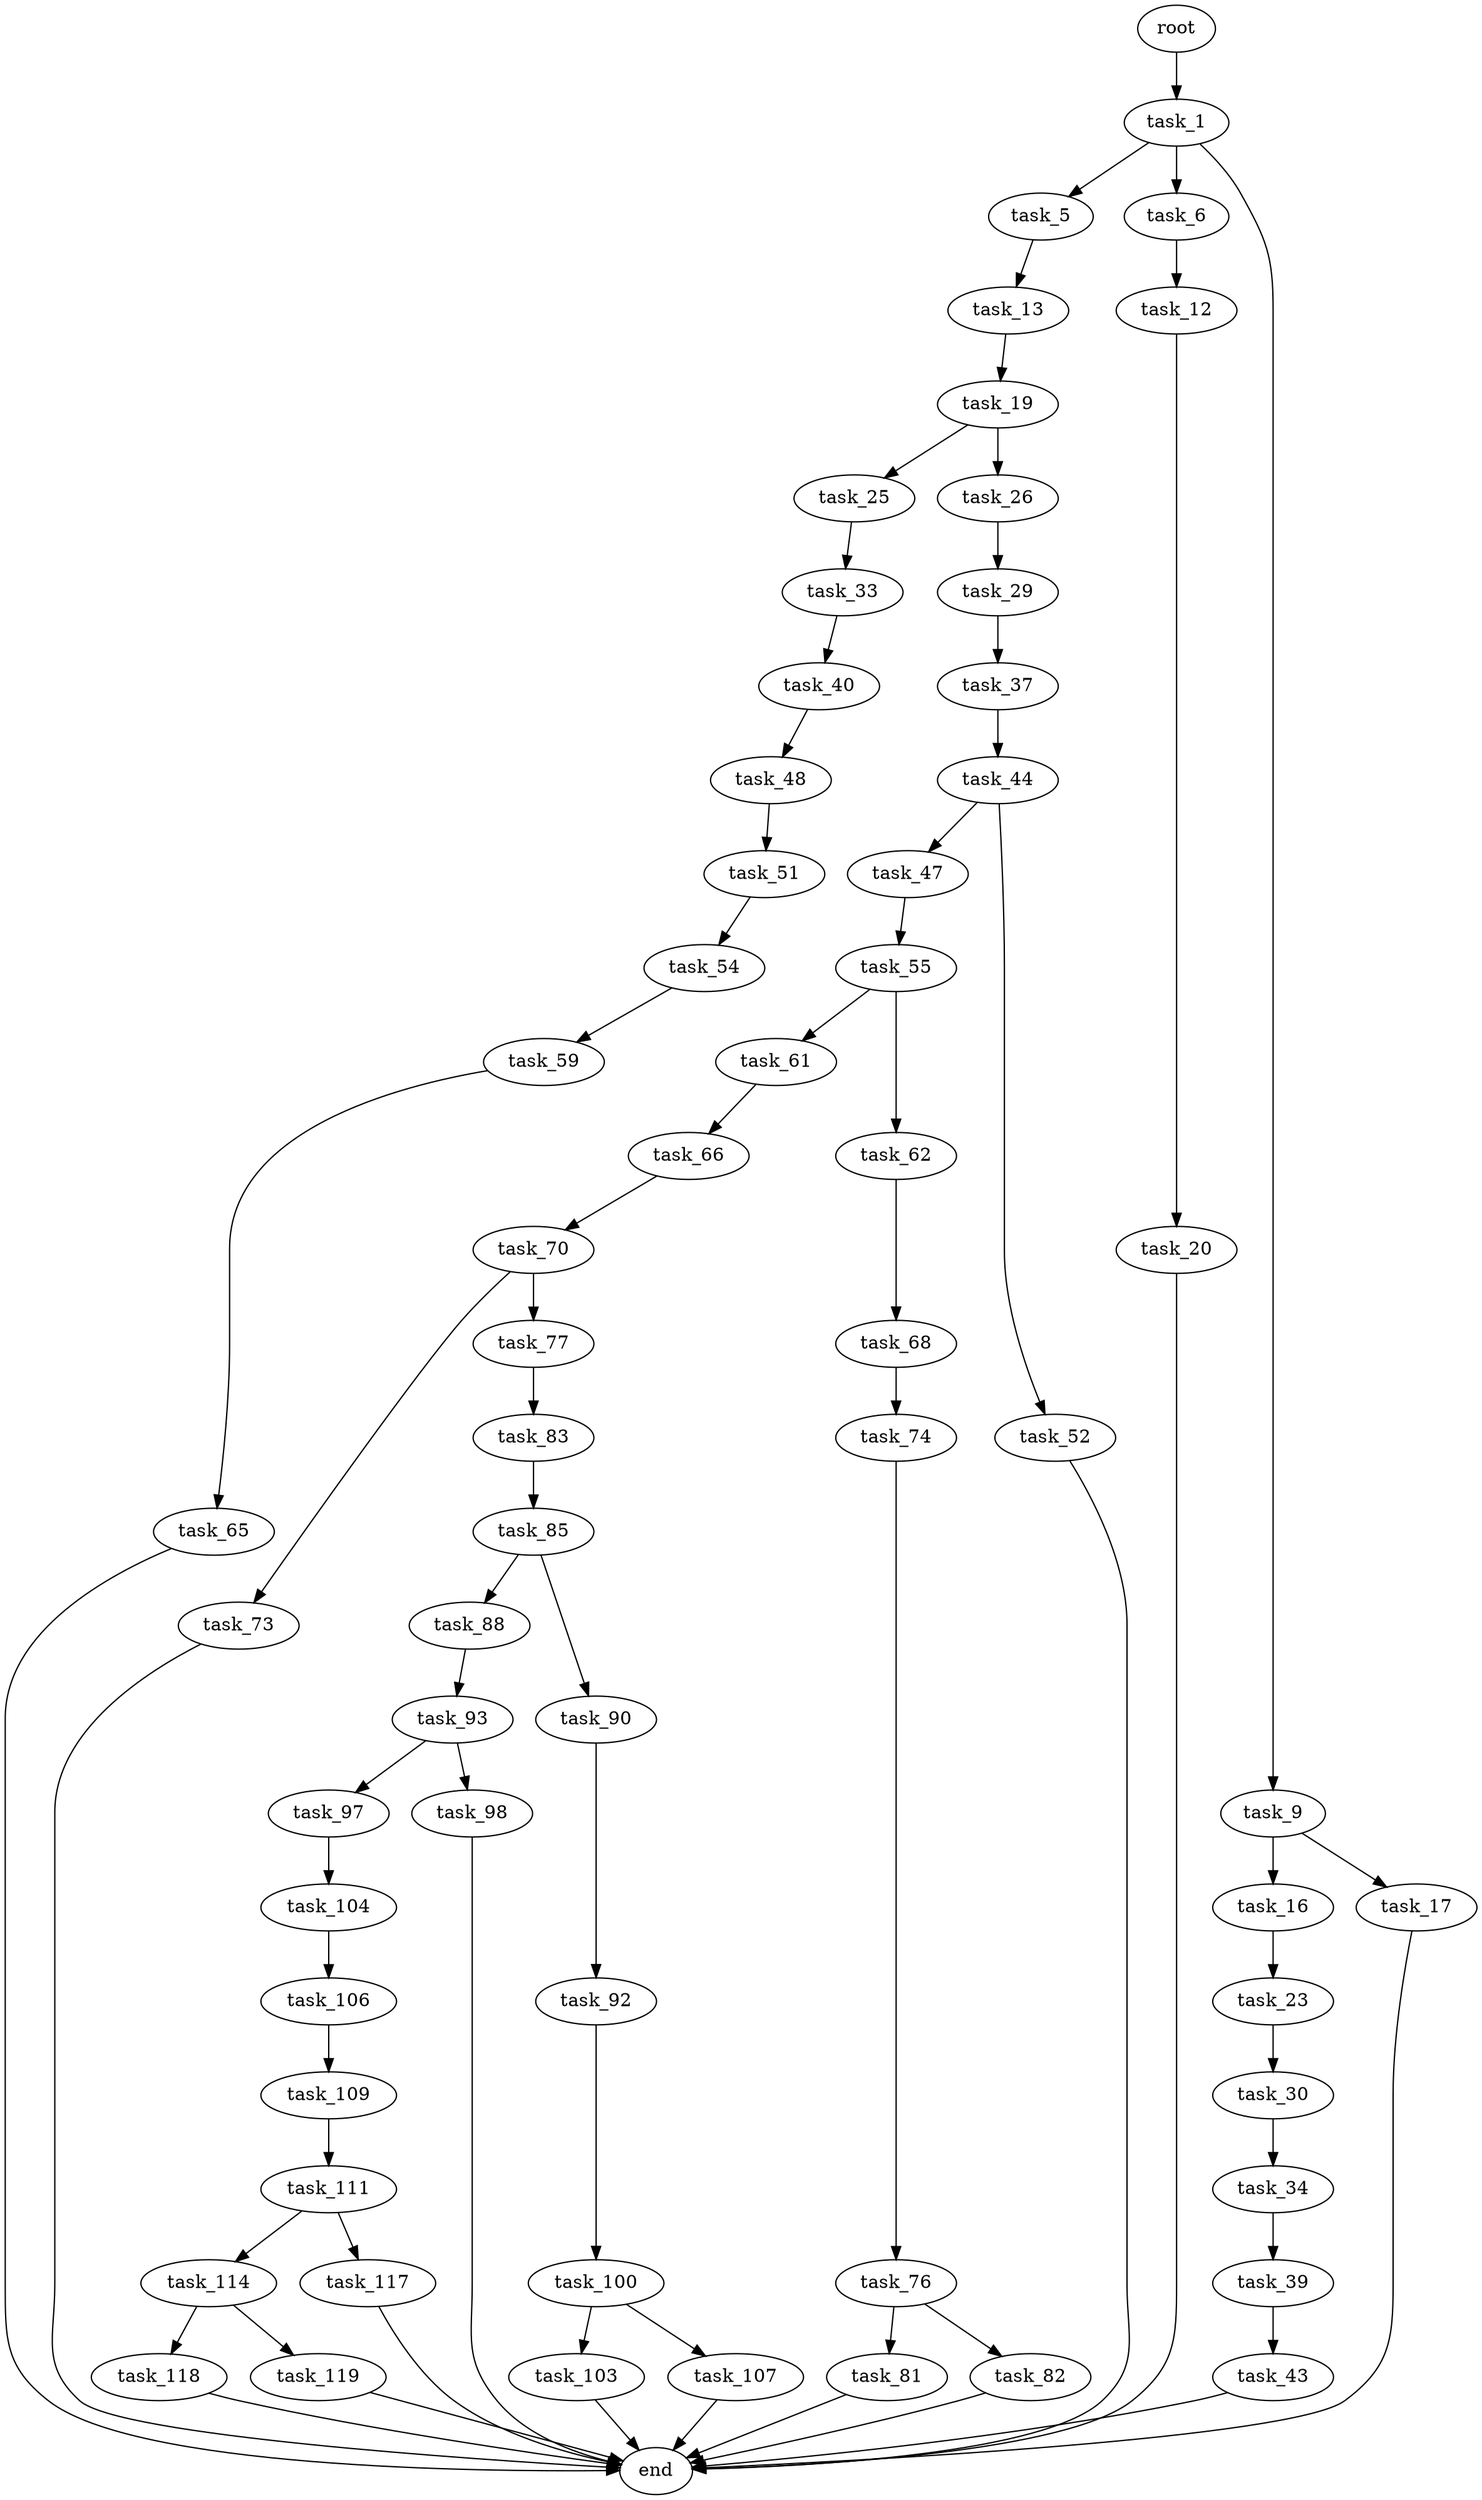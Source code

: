 digraph G {
  root [size="0.000000"];
  task_1 [size="68719476736.000000"];
  task_5 [size="3106753843.000000"];
  task_6 [size="3028147245.000000"];
  task_9 [size="955511805425.000000"];
  task_13 [size="28991029248.000000"];
  task_12 [size="363032550514.000000"];
  task_16 [size="368293445632.000000"];
  task_17 [size="8589934592.000000"];
  task_20 [size="8589934592.000000"];
  task_19 [size="1073741824000.000000"];
  task_23 [size="134528373258.000000"];
  end [size="0.000000"];
  task_25 [size="134217728000.000000"];
  task_26 [size="92843657913.000000"];
  task_30 [size="21285507163.000000"];
  task_33 [size="549755813888.000000"];
  task_29 [size="11518476238.000000"];
  task_37 [size="692765227.000000"];
  task_34 [size="189516524508.000000"];
  task_40 [size="368293445632.000000"];
  task_39 [size="68719476736.000000"];
  task_44 [size="146144531592.000000"];
  task_43 [size="782757789696.000000"];
  task_48 [size="26095433032.000000"];
  task_47 [size="70990871220.000000"];
  task_52 [size="28991029248.000000"];
  task_55 [size="638283925656.000000"];
  task_51 [size="1055750795632.000000"];
  task_54 [size="368293445632.000000"];
  task_59 [size="602655544730.000000"];
  task_61 [size="632694456893.000000"];
  task_62 [size="1122453449.000000"];
  task_65 [size="87020306326.000000"];
  task_66 [size="190498458801.000000"];
  task_68 [size="549755813888.000000"];
  task_70 [size="9737265517.000000"];
  task_74 [size="2138549505.000000"];
  task_73 [size="2084628781.000000"];
  task_77 [size="368293445632.000000"];
  task_76 [size="1381707828766.000000"];
  task_81 [size="892034902679.000000"];
  task_82 [size="3008382322.000000"];
  task_83 [size="1117350902.000000"];
  task_85 [size="63502758792.000000"];
  task_88 [size="28991029248.000000"];
  task_90 [size="368293445632.000000"];
  task_93 [size="36976671009.000000"];
  task_92 [size="4277312967.000000"];
  task_100 [size="275747533449.000000"];
  task_97 [size="160651387704.000000"];
  task_98 [size="2346511614.000000"];
  task_104 [size="88646693418.000000"];
  task_103 [size="782757789696.000000"];
  task_107 [size="68719476736.000000"];
  task_106 [size="124906517445.000000"];
  task_109 [size="1362241863653.000000"];
  task_111 [size="2739237699.000000"];
  task_114 [size="2845735338.000000"];
  task_117 [size="977796742145.000000"];
  task_118 [size="1073741824000.000000"];
  task_119 [size="7779830005.000000"];

  root -> task_1 [size="1.000000"];
  task_1 -> task_5 [size="134217728.000000"];
  task_1 -> task_6 [size="134217728.000000"];
  task_1 -> task_9 [size="134217728.000000"];
  task_5 -> task_13 [size="209715200.000000"];
  task_6 -> task_12 [size="301989888.000000"];
  task_9 -> task_16 [size="838860800.000000"];
  task_9 -> task_17 [size="838860800.000000"];
  task_13 -> task_19 [size="75497472.000000"];
  task_12 -> task_20 [size="411041792.000000"];
  task_16 -> task_23 [size="411041792.000000"];
  task_17 -> end [size="1.000000"];
  task_20 -> end [size="1.000000"];
  task_19 -> task_25 [size="838860800.000000"];
  task_19 -> task_26 [size="838860800.000000"];
  task_23 -> task_30 [size="209715200.000000"];
  task_25 -> task_33 [size="209715200.000000"];
  task_26 -> task_29 [size="75497472.000000"];
  task_30 -> task_34 [size="411041792.000000"];
  task_33 -> task_40 [size="536870912.000000"];
  task_29 -> task_37 [size="301989888.000000"];
  task_37 -> task_44 [size="75497472.000000"];
  task_34 -> task_39 [size="134217728.000000"];
  task_40 -> task_48 [size="411041792.000000"];
  task_39 -> task_43 [size="134217728.000000"];
  task_44 -> task_47 [size="134217728.000000"];
  task_44 -> task_52 [size="134217728.000000"];
  task_43 -> end [size="1.000000"];
  task_48 -> task_51 [size="536870912.000000"];
  task_47 -> task_55 [size="134217728.000000"];
  task_52 -> end [size="1.000000"];
  task_55 -> task_61 [size="411041792.000000"];
  task_55 -> task_62 [size="411041792.000000"];
  task_51 -> task_54 [size="838860800.000000"];
  task_54 -> task_59 [size="411041792.000000"];
  task_59 -> task_65 [size="838860800.000000"];
  task_61 -> task_66 [size="679477248.000000"];
  task_62 -> task_68 [size="75497472.000000"];
  task_65 -> end [size="1.000000"];
  task_66 -> task_70 [size="838860800.000000"];
  task_68 -> task_74 [size="536870912.000000"];
  task_70 -> task_73 [size="679477248.000000"];
  task_70 -> task_77 [size="679477248.000000"];
  task_74 -> task_76 [size="134217728.000000"];
  task_73 -> end [size="1.000000"];
  task_77 -> task_83 [size="411041792.000000"];
  task_76 -> task_81 [size="838860800.000000"];
  task_76 -> task_82 [size="838860800.000000"];
  task_81 -> end [size="1.000000"];
  task_82 -> end [size="1.000000"];
  task_83 -> task_85 [size="75497472.000000"];
  task_85 -> task_88 [size="75497472.000000"];
  task_85 -> task_90 [size="75497472.000000"];
  task_88 -> task_93 [size="75497472.000000"];
  task_90 -> task_92 [size="411041792.000000"];
  task_93 -> task_97 [size="838860800.000000"];
  task_93 -> task_98 [size="838860800.000000"];
  task_92 -> task_100 [size="411041792.000000"];
  task_100 -> task_103 [size="209715200.000000"];
  task_100 -> task_107 [size="209715200.000000"];
  task_97 -> task_104 [size="134217728.000000"];
  task_98 -> end [size="1.000000"];
  task_104 -> task_106 [size="75497472.000000"];
  task_103 -> end [size="1.000000"];
  task_107 -> end [size="1.000000"];
  task_106 -> task_109 [size="411041792.000000"];
  task_109 -> task_111 [size="838860800.000000"];
  task_111 -> task_114 [size="209715200.000000"];
  task_111 -> task_117 [size="209715200.000000"];
  task_114 -> task_118 [size="134217728.000000"];
  task_114 -> task_119 [size="134217728.000000"];
  task_117 -> end [size="1.000000"];
  task_118 -> end [size="1.000000"];
  task_119 -> end [size="1.000000"];
}
